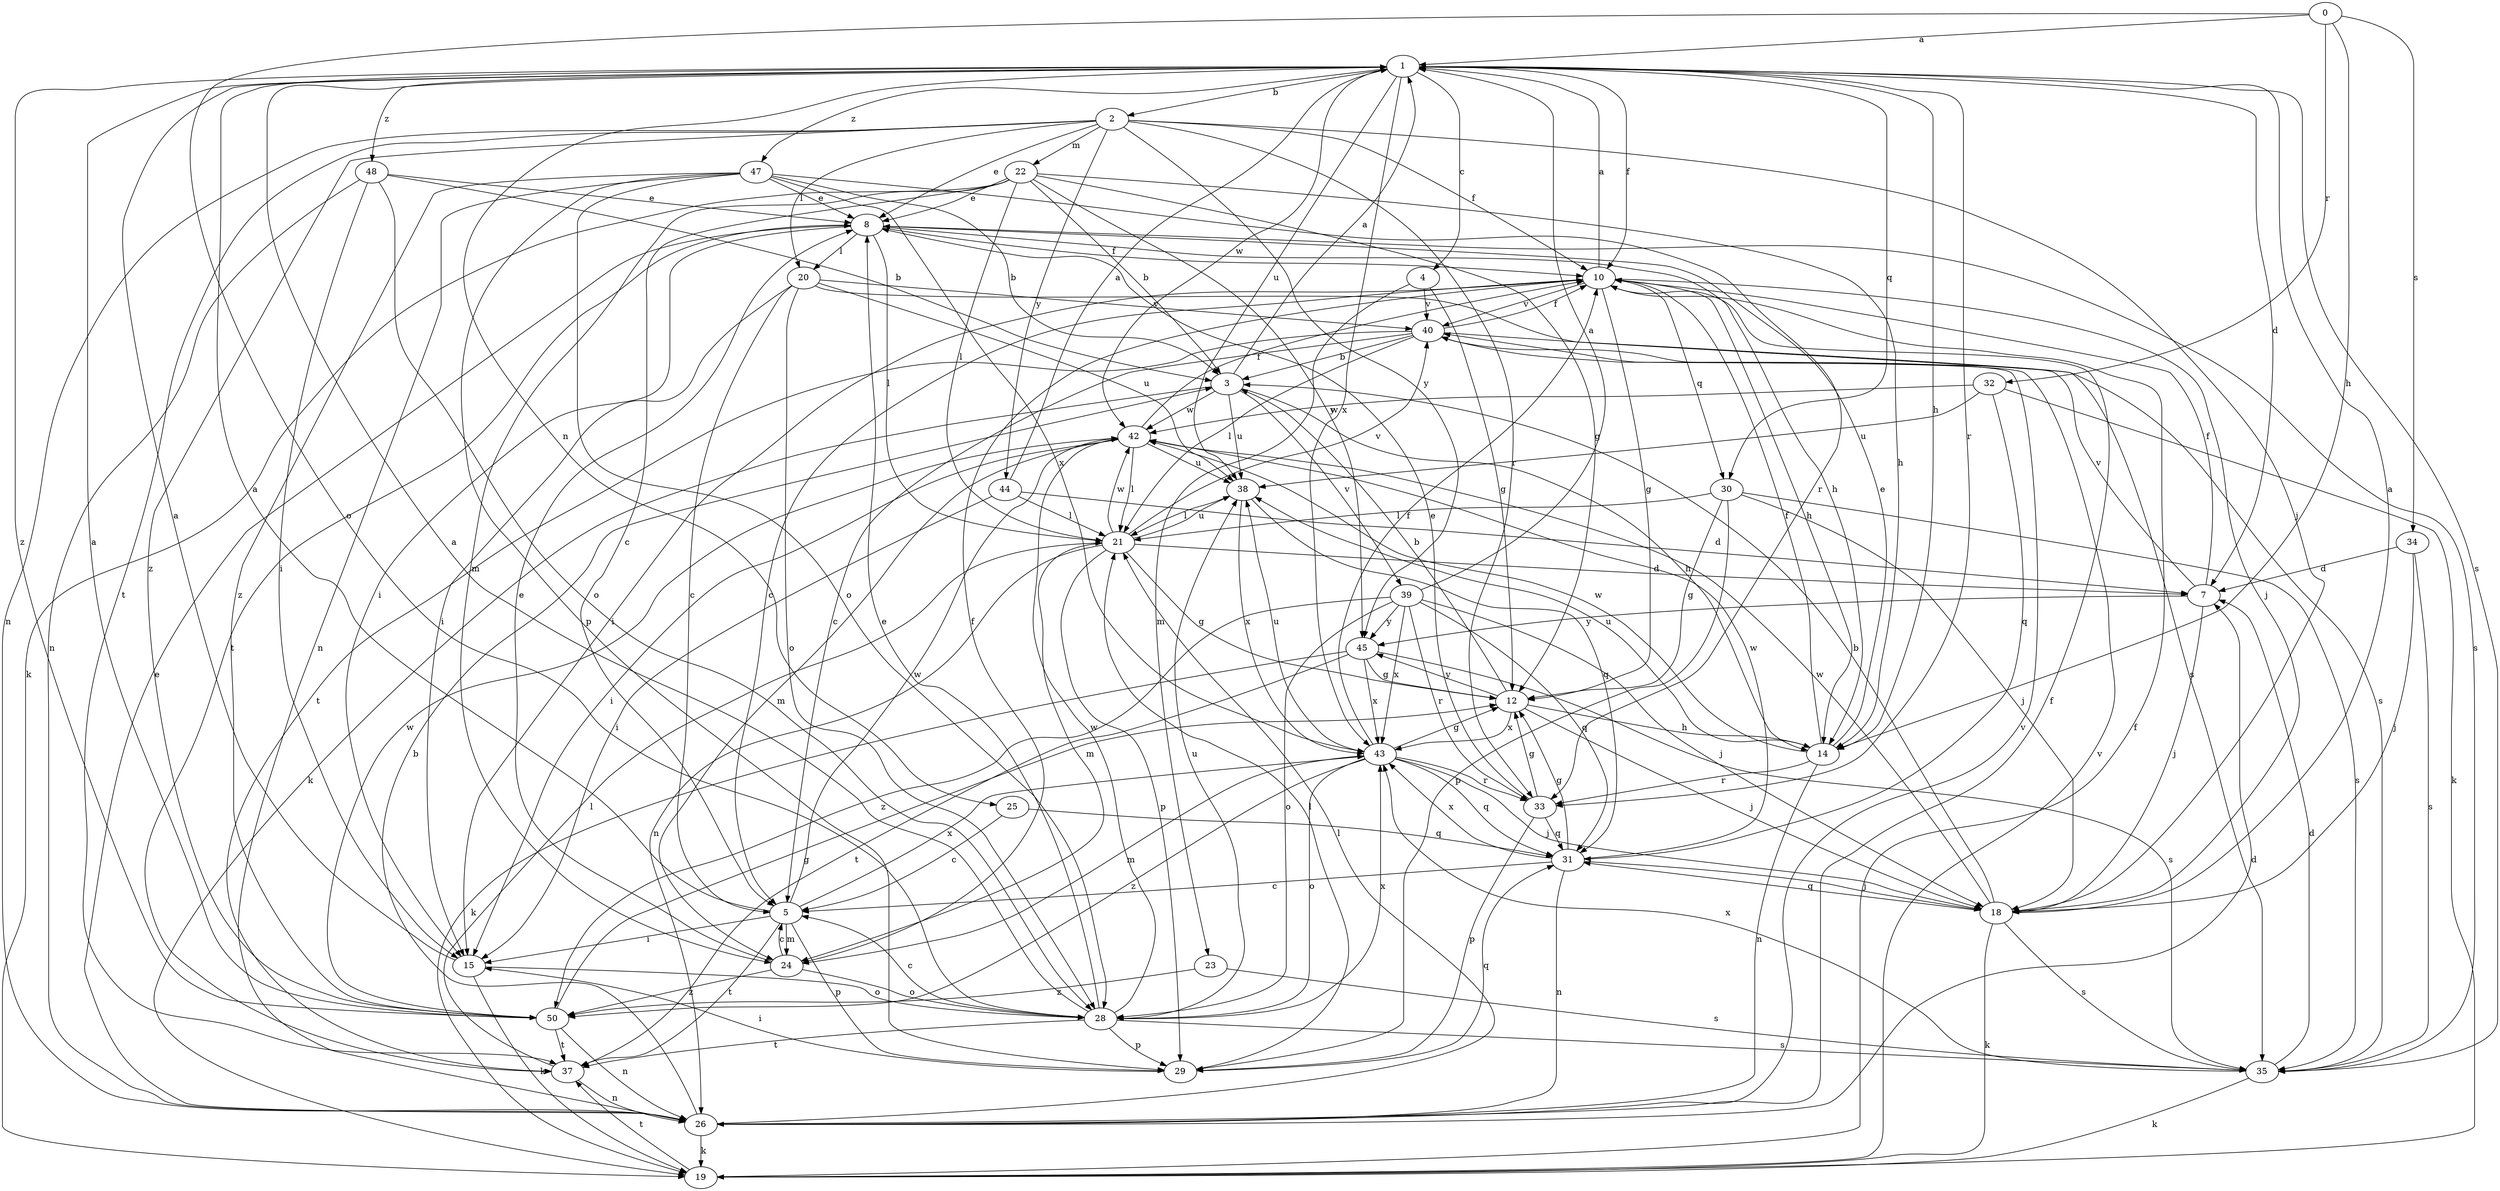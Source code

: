 strict digraph  {
0;
1;
2;
3;
4;
5;
7;
8;
10;
12;
14;
15;
18;
19;
20;
21;
22;
23;
24;
25;
26;
28;
29;
30;
31;
32;
33;
34;
35;
37;
38;
39;
40;
42;
43;
44;
45;
47;
48;
50;
0 -> 1  [label=a];
0 -> 14  [label=h];
0 -> 28  [label=o];
0 -> 32  [label=r];
0 -> 34  [label=s];
1 -> 2  [label=b];
1 -> 4  [label=c];
1 -> 7  [label=d];
1 -> 10  [label=f];
1 -> 14  [label=h];
1 -> 25  [label=n];
1 -> 30  [label=q];
1 -> 33  [label=r];
1 -> 35  [label=s];
1 -> 38  [label=u];
1 -> 42  [label=w];
1 -> 43  [label=x];
1 -> 47  [label=z];
1 -> 48  [label=z];
1 -> 50  [label=z];
2 -> 8  [label=e];
2 -> 10  [label=f];
2 -> 18  [label=j];
2 -> 20  [label=l];
2 -> 22  [label=m];
2 -> 26  [label=n];
2 -> 33  [label=r];
2 -> 37  [label=t];
2 -> 44  [label=y];
2 -> 45  [label=y];
2 -> 50  [label=z];
3 -> 1  [label=a];
3 -> 14  [label=h];
3 -> 19  [label=k];
3 -> 38  [label=u];
3 -> 39  [label=v];
3 -> 42  [label=w];
4 -> 12  [label=g];
4 -> 23  [label=m];
4 -> 40  [label=v];
5 -> 1  [label=a];
5 -> 15  [label=i];
5 -> 24  [label=m];
5 -> 29  [label=p];
5 -> 37  [label=t];
5 -> 42  [label=w];
5 -> 43  [label=x];
7 -> 10  [label=f];
7 -> 18  [label=j];
7 -> 40  [label=v];
7 -> 45  [label=y];
8 -> 10  [label=f];
8 -> 14  [label=h];
8 -> 15  [label=i];
8 -> 20  [label=l];
8 -> 21  [label=l];
8 -> 35  [label=s];
8 -> 37  [label=t];
10 -> 1  [label=a];
10 -> 5  [label=c];
10 -> 12  [label=g];
10 -> 14  [label=h];
10 -> 15  [label=i];
10 -> 18  [label=j];
10 -> 30  [label=q];
10 -> 40  [label=v];
12 -> 3  [label=b];
12 -> 14  [label=h];
12 -> 18  [label=j];
12 -> 43  [label=x];
12 -> 45  [label=y];
14 -> 8  [label=e];
14 -> 10  [label=f];
14 -> 26  [label=n];
14 -> 33  [label=r];
14 -> 38  [label=u];
14 -> 42  [label=w];
15 -> 1  [label=a];
15 -> 19  [label=k];
15 -> 28  [label=o];
18 -> 1  [label=a];
18 -> 3  [label=b];
18 -> 19  [label=k];
18 -> 31  [label=q];
18 -> 35  [label=s];
18 -> 42  [label=w];
19 -> 10  [label=f];
19 -> 37  [label=t];
19 -> 40  [label=v];
20 -> 5  [label=c];
20 -> 15  [label=i];
20 -> 28  [label=o];
20 -> 35  [label=s];
20 -> 38  [label=u];
20 -> 40  [label=v];
21 -> 7  [label=d];
21 -> 12  [label=g];
21 -> 24  [label=m];
21 -> 26  [label=n];
21 -> 29  [label=p];
21 -> 38  [label=u];
21 -> 40  [label=v];
21 -> 42  [label=w];
22 -> 3  [label=b];
22 -> 5  [label=c];
22 -> 8  [label=e];
22 -> 12  [label=g];
22 -> 14  [label=h];
22 -> 19  [label=k];
22 -> 21  [label=l];
22 -> 24  [label=m];
22 -> 45  [label=y];
23 -> 35  [label=s];
23 -> 50  [label=z];
24 -> 5  [label=c];
24 -> 8  [label=e];
24 -> 10  [label=f];
24 -> 28  [label=o];
24 -> 50  [label=z];
25 -> 5  [label=c];
25 -> 31  [label=q];
26 -> 3  [label=b];
26 -> 7  [label=d];
26 -> 8  [label=e];
26 -> 10  [label=f];
26 -> 19  [label=k];
26 -> 21  [label=l];
26 -> 40  [label=v];
28 -> 1  [label=a];
28 -> 5  [label=c];
28 -> 8  [label=e];
28 -> 29  [label=p];
28 -> 35  [label=s];
28 -> 37  [label=t];
28 -> 38  [label=u];
28 -> 42  [label=w];
28 -> 43  [label=x];
29 -> 15  [label=i];
29 -> 21  [label=l];
29 -> 31  [label=q];
30 -> 12  [label=g];
30 -> 18  [label=j];
30 -> 21  [label=l];
30 -> 29  [label=p];
30 -> 35  [label=s];
31 -> 5  [label=c];
31 -> 12  [label=g];
31 -> 18  [label=j];
31 -> 26  [label=n];
31 -> 42  [label=w];
31 -> 43  [label=x];
32 -> 19  [label=k];
32 -> 31  [label=q];
32 -> 38  [label=u];
32 -> 42  [label=w];
33 -> 8  [label=e];
33 -> 12  [label=g];
33 -> 29  [label=p];
33 -> 31  [label=q];
34 -> 7  [label=d];
34 -> 18  [label=j];
34 -> 35  [label=s];
35 -> 7  [label=d];
35 -> 19  [label=k];
35 -> 43  [label=x];
37 -> 21  [label=l];
37 -> 26  [label=n];
38 -> 21  [label=l];
38 -> 31  [label=q];
38 -> 43  [label=x];
39 -> 1  [label=a];
39 -> 18  [label=j];
39 -> 28  [label=o];
39 -> 31  [label=q];
39 -> 33  [label=r];
39 -> 43  [label=x];
39 -> 45  [label=y];
39 -> 50  [label=z];
40 -> 3  [label=b];
40 -> 5  [label=c];
40 -> 10  [label=f];
40 -> 21  [label=l];
40 -> 35  [label=s];
40 -> 37  [label=t];
42 -> 10  [label=f];
42 -> 15  [label=i];
42 -> 21  [label=l];
42 -> 24  [label=m];
42 -> 38  [label=u];
43 -> 10  [label=f];
43 -> 12  [label=g];
43 -> 18  [label=j];
43 -> 24  [label=m];
43 -> 28  [label=o];
43 -> 31  [label=q];
43 -> 33  [label=r];
43 -> 38  [label=u];
43 -> 50  [label=z];
44 -> 1  [label=a];
44 -> 7  [label=d];
44 -> 15  [label=i];
44 -> 21  [label=l];
45 -> 12  [label=g];
45 -> 19  [label=k];
45 -> 35  [label=s];
45 -> 37  [label=t];
45 -> 43  [label=x];
47 -> 3  [label=b];
47 -> 8  [label=e];
47 -> 26  [label=n];
47 -> 28  [label=o];
47 -> 29  [label=p];
47 -> 33  [label=r];
47 -> 43  [label=x];
47 -> 50  [label=z];
48 -> 3  [label=b];
48 -> 8  [label=e];
48 -> 15  [label=i];
48 -> 26  [label=n];
48 -> 28  [label=o];
50 -> 1  [label=a];
50 -> 12  [label=g];
50 -> 26  [label=n];
50 -> 37  [label=t];
50 -> 42  [label=w];
}
